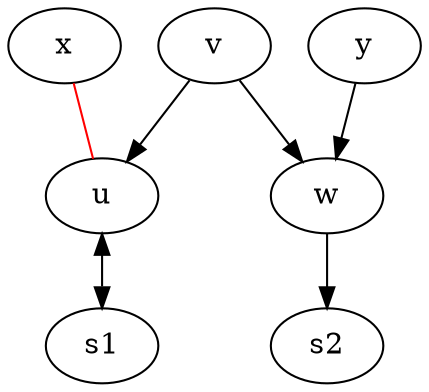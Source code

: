 digraph ancestral
 {
  "v" -> "u";
  "v" -> "w";
  "u" -> "s1" [dir=both];
  "x" -> "u" [dir=none, color=red];
  "y" -> "w";
  "w" -> "s2";
}
